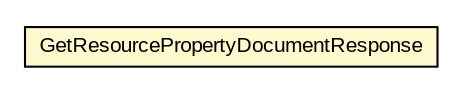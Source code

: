 #!/usr/local/bin/dot
#
# Class diagram 
# Generated by UMLGraph version R5_6-24-gf6e263 (http://www.umlgraph.org/)
#

digraph G {
	edge [fontname="arial",fontsize=10,labelfontname="arial",labelfontsize=10];
	node [fontname="arial",fontsize=10,shape=plaintext];
	nodesep=0.25;
	ranksep=0.5;
	// org.oasis_open.docs.wsrf.rp_2.GetResourcePropertyDocumentResponse
	c625930 [label=<<table title="org.oasis_open.docs.wsrf.rp_2.GetResourcePropertyDocumentResponse" border="0" cellborder="1" cellspacing="0" cellpadding="2" port="p" bgcolor="lemonChiffon" href="./GetResourcePropertyDocumentResponse.html">
		<tr><td><table border="0" cellspacing="0" cellpadding="1">
<tr><td align="center" balign="center"> GetResourcePropertyDocumentResponse </td></tr>
		</table></td></tr>
		</table>>, URL="./GetResourcePropertyDocumentResponse.html", fontname="arial", fontcolor="black", fontsize=10.0];
}

